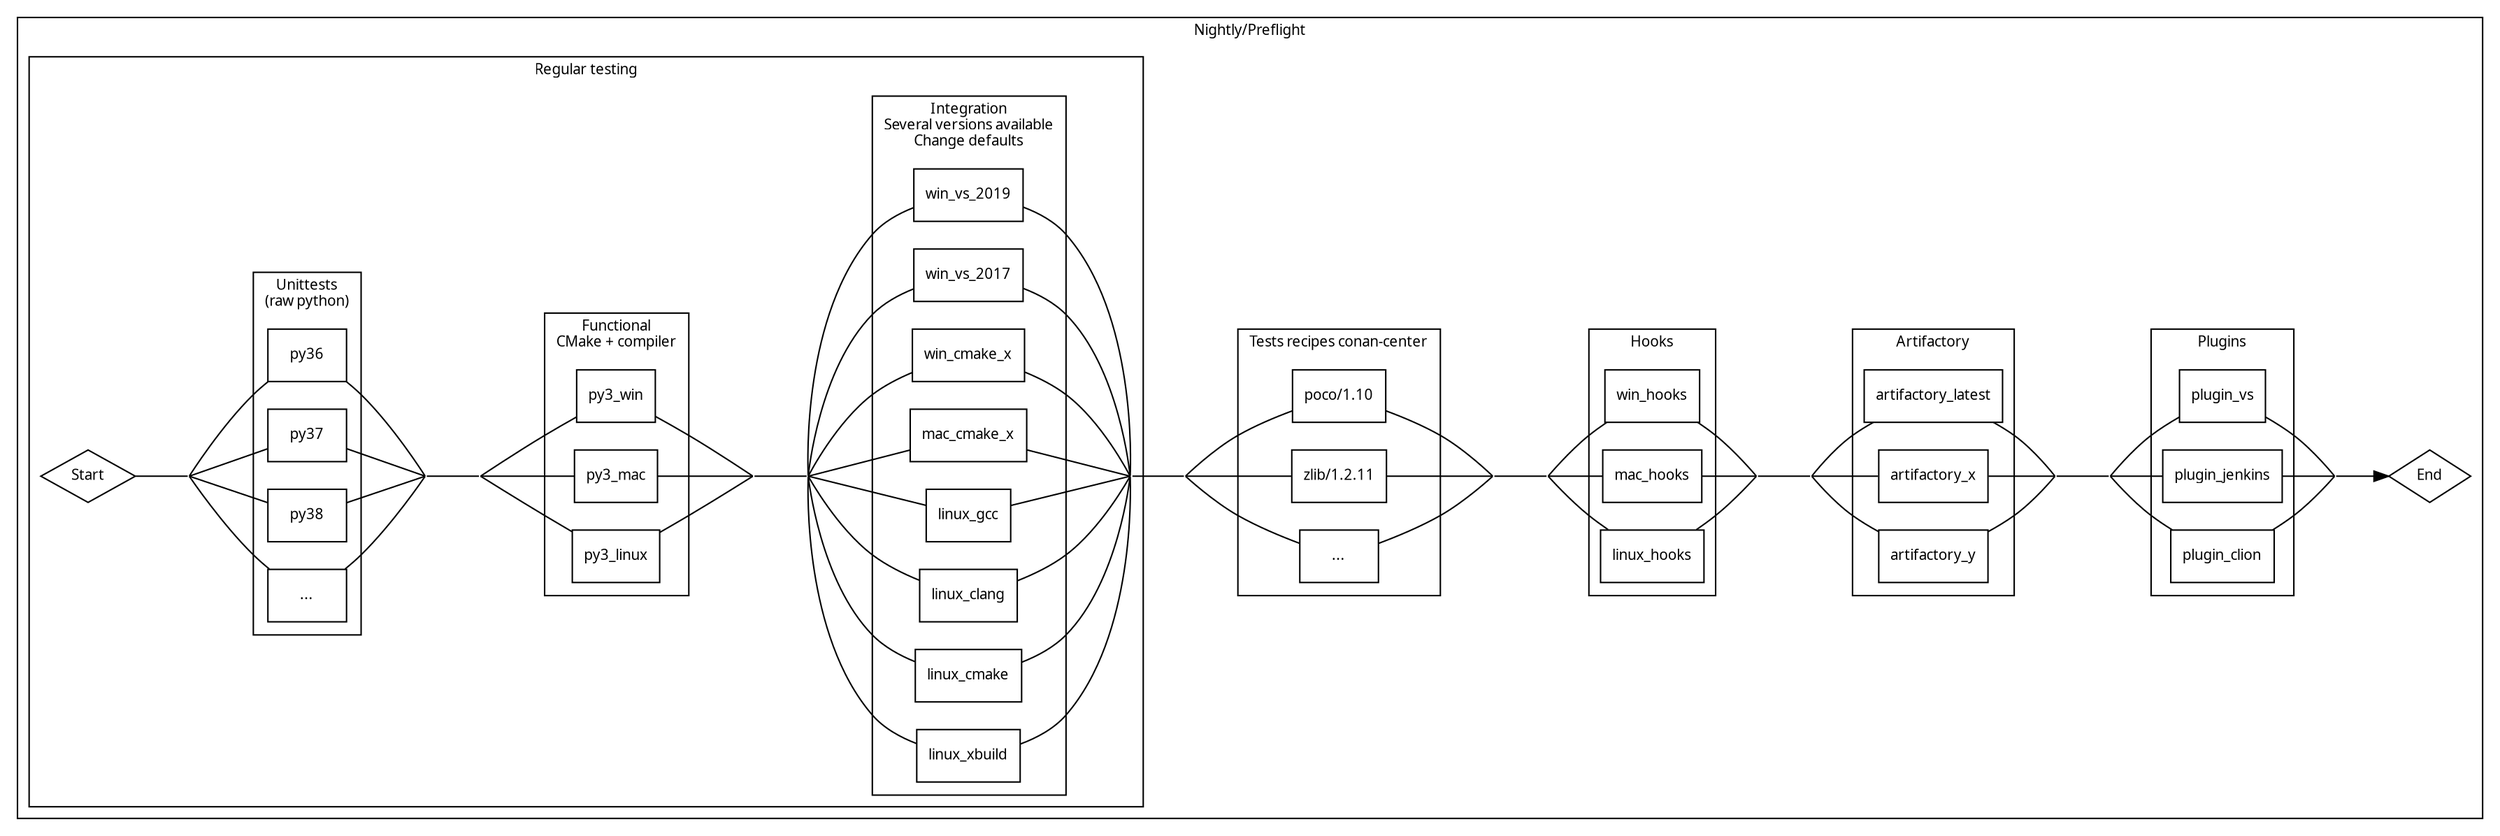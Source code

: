 digraph G {
    rankdir=LR;
    graph [fontsize=10 fontname="Verdana"];
    node [shape=record fontsize=10 fontname="Verdana"];

    Start [shape = diamond];
    End [shape = diamond];

    subgraph cluster_nightly {
        label = "Nightly/Preflight";

        subgraph cluster_regular {
            label = "Regular testing";

            # First stage to test everything related to Python
            in_stage_0 [style=invisible,fixedsize=true,width=0,height=0];
            out_stage_0 [style=invisible,fixedsize=true,width=0,height=0];

            subgraph cluster_stage_0 {
                label = "Unittests\n(raw python)";
                rank = same;
                py36;
                py37;
                py38;
                py_any [label="..."];
            }

            Start -> in_stage_0 [arrowhead=none];
            in_stage_0 -> py36 -> out_stage_0 [arrowhead=none];
            in_stage_0 -> py37 -> out_stage_0 [arrowhead=none];
            in_stage_0 -> py38 -> out_stage_0 [arrowhead=none];
            in_stage_0 -> py_any -> out_stage_0 [arrowhead=none];

            # Second stage to test some functional integrations, system tools are needed, but only
            #   one version is provided
            in_stage_1 [style=invisible,fixedsize=true,width=0,height=0];
            out_stage_1 [style=invisible,fixedsize=true,width=0,height=0];

            subgraph cluster_stage_1 {
                label = "Functional\nCMake + compiler";
                rank = same;
                py3_win;
                py3_mac;
                py3_linux;
            } 

            out_stage_0 -> in_stage_1 [arrowhead=none];
            in_stage_1 -> py3_win -> out_stage_1 [arrowhead=none];
            in_stage_1 -> py3_mac -> out_stage_1 [arrowhead=none];
            in_stage_1 -> py3_linux -> out_stage_1 [arrowhead=none];

            # Third stage: several versions of system tools available. These tests should ensure
            #   they are using the one expected
            in_stage_2 [style=invisible,fixedsize=true,width=0,height=0];
            out_stage_2 [style=invisible,fixedsize=true,width=0,height=0];

            subgraph cluster_stage_2 {
                label = "Integration\nSeveral versions available\nChange defaults";
                rank = same;
                win_vs_2019;
                win_vs_2017;
                win_cmake_x;

                mac_cmake_x;

                linux_gcc;
                linux_clang;
                linux_cmake;
                linux_xbuild;
            }

            out_stage_1 -> in_stage_2 [arrowhead=none];
            in_stage_2 -> win_vs_2019 -> out_stage_2 [arrowhead=none];
            in_stage_2 -> win_vs_2017 -> out_stage_2 [arrowhead=none];
            in_stage_2 -> win_cmake_x -> out_stage_2 [arrowhead=none];
            in_stage_2 -> mac_cmake_x -> out_stage_2 [arrowhead=none];
            in_stage_2 -> linux_gcc -> out_stage_2 [arrowhead=none];
            in_stage_2 -> linux_clang -> out_stage_2 [arrowhead=none];
            in_stage_2 -> linux_cmake -> out_stage_2 [arrowhead=none];
            in_stage_2 -> linux_xbuild -> out_stage_2 [arrowhead=none];
        }

        # Next step: Check we haven't break recipes from Conan Center
        in_stage_3 [style=invisible,fixedsize=true,width=0,height=0];
        out_stage_3 [style=invisible,fixedsize=true,width=0,height=0];

        subgraph cluster_stage_3 {
            label = "Tests recipes conan-center";
            rank = same;
            poco_1_10 [label="poco/1.10"];
            zlib_1_2_11 [label="zlib/1.2.11"];
            recipe_x [label="..."];
        }
        
        out_stage_2 -> in_stage_3 [arrowhead=none];
        in_stage_3 -> poco_1_10 -> out_stage_3 [arrowhead=none];
        in_stage_3 -> zlib_1_2_11 -> out_stage_3 [arrowhead=none];
        in_stage_3 -> recipe_x -> out_stage_3 [arrowhead=none];

        # Next step: Hooks
        in_stage_hooks [style=invisible,fixedsize=true,width=0,height=0];
        out_stage_hooks [style=invisible,fixedsize=true,width=0,height=0];

        subgraph cluster_stage_hooks {
            label = "Hooks";
            rank = same;
            win_hooks;
            mac_hooks;
            linux_hooks;
        }
        
        out_stage_3 -> in_stage_hooks [arrowhead=none];
        in_stage_hooks -> win_hooks -> out_stage_hooks [arrowhead=none];
        in_stage_hooks -> mac_hooks -> out_stage_hooks [arrowhead=none];
        in_stage_hooks -> linux_hooks -> out_stage_hooks [arrowhead=none];

        # Next step: Other tool we don't want to break
        in_stage_4 [style=invisible,fixedsize=true,width=0,height=0];
        out_stage_4 [style=invisible,fixedsize=true,width=0,height=0];

        subgraph cluster_stage_4 {
            label = "Artifactory";
            rank = same;
            artifactory_latest;
            artifactory_x;
            artifactory_y;
        }
        
        out_stage_hooks -> in_stage_4 [arrowhead=none];
        in_stage_4 -> artifactory_latest -> out_stage_4 [arrowhead=none];
        in_stage_4 -> artifactory_x -> out_stage_4 [arrowhead=none];
        in_stage_4 -> artifactory_y -> out_stage_4 [arrowhead=none];

        # Next step: Plugins
        in_stage_5 [style=invisible,fixedsize=true,width=0,height=0];
        out_stage_5 [style=invisible,fixedsize=true,width=0,height=0];

        subgraph cluster_stage_5 {
            label = "Plugins";
            rank = same;
            plugin_vs;
            plugin_jenkins;
            plugin_clion;
        }
        
        out_stage_4 -> in_stage_5 [arrowhead=none];
        in_stage_5 -> plugin_vs -> out_stage_5 [arrowhead=none];
        in_stage_5 -> plugin_jenkins -> out_stage_5 [arrowhead=none];
        in_stage_5 -> plugin_clion -> out_stage_5 [arrowhead=none];

        out_stage_5 -> End;
    }
}